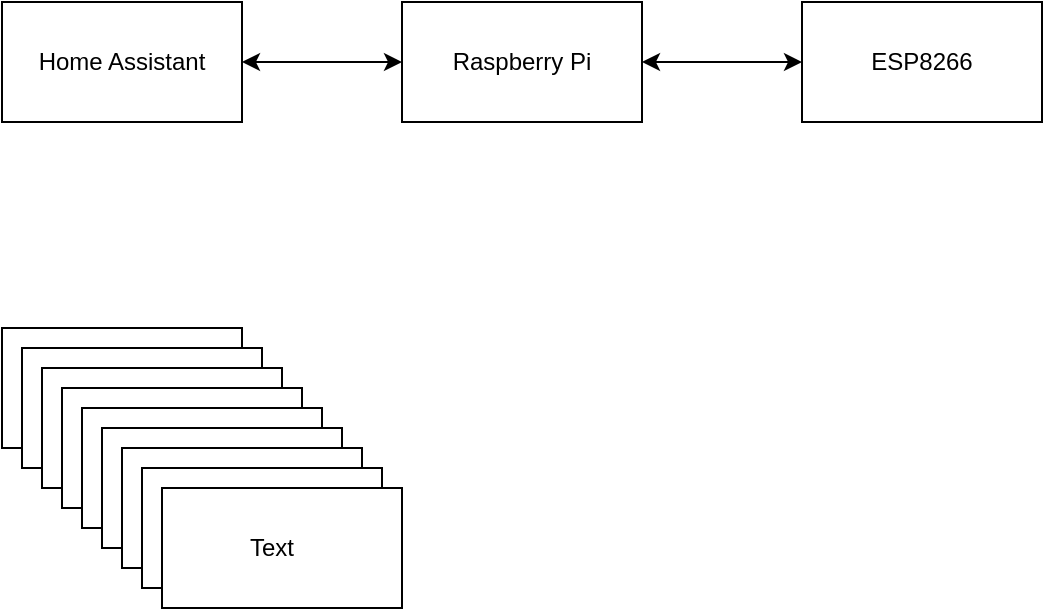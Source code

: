 <mxfile version="15.7.0" type="github"><diagram id="A8vIp2TGK7wljJM9ZnRp" name="Page-1"><mxGraphModel dx="1038" dy="539" grid="1" gridSize="10" guides="1" tooltips="1" connect="1" arrows="1" fold="1" page="1" pageScale="1" pageWidth="827" pageHeight="1169" math="0" shadow="0"><root><mxCell id="0"/><mxCell id="1" parent="0"/><mxCell id="Fw1_F-YedPjkSl88bPaI-1" value="" style="rounded=0;whiteSpace=wrap;html=1;" parent="1" vertex="1"><mxGeometry x="120" y="17" width="120" height="60" as="geometry"/></mxCell><mxCell id="Fw1_F-YedPjkSl88bPaI-2" value="Home Assistant" style="text;html=1;strokeColor=none;fillColor=none;align=center;verticalAlign=middle;whiteSpace=wrap;rounded=0;" parent="1" vertex="1"><mxGeometry x="130" y="27" width="100" height="40" as="geometry"/></mxCell><mxCell id="Fw1_F-YedPjkSl88bPaI-3" value="" style="endArrow=classic;startArrow=classic;html=1;rounded=0;exitX=1;exitY=0.5;exitDx=0;exitDy=0;entryX=0;entryY=0.5;entryDx=0;entryDy=0;" parent="1" source="Fw1_F-YedPjkSl88bPaI-1" target="Fw1_F-YedPjkSl88bPaI-7" edge="1"><mxGeometry width="50" height="50" relative="1" as="geometry"><mxPoint x="260" y="70" as="sourcePoint"/><mxPoint x="310" y="20" as="targetPoint"/></mxGeometry></mxCell><mxCell id="Fw1_F-YedPjkSl88bPaI-7" value="" style="rounded=0;whiteSpace=wrap;html=1;" parent="1" vertex="1"><mxGeometry x="320" y="17" width="120" height="60" as="geometry"/></mxCell><mxCell id="Fw1_F-YedPjkSl88bPaI-8" value="Raspberry Pi" style="text;html=1;strokeColor=none;fillColor=none;align=center;verticalAlign=middle;whiteSpace=wrap;rounded=0;" parent="1" vertex="1"><mxGeometry x="330" y="32" width="100" height="30" as="geometry"/></mxCell><mxCell id="Fw1_F-YedPjkSl88bPaI-9" value="" style="rounded=0;whiteSpace=wrap;html=1;" parent="1" vertex="1"><mxGeometry x="520" y="17" width="120" height="60" as="geometry"/></mxCell><mxCell id="Fw1_F-YedPjkSl88bPaI-10" value="" style="endArrow=classic;startArrow=classic;html=1;rounded=0;exitX=1;exitY=0.5;exitDx=0;exitDy=0;entryX=0;entryY=0.5;entryDx=0;entryDy=0;" parent="1" source="Fw1_F-YedPjkSl88bPaI-7" target="Fw1_F-YedPjkSl88bPaI-9" edge="1"><mxGeometry width="50" height="50" relative="1" as="geometry"><mxPoint x="380" y="140" as="sourcePoint"/><mxPoint x="430" y="90" as="targetPoint"/></mxGeometry></mxCell><mxCell id="Fw1_F-YedPjkSl88bPaI-12" value="ESP8266" style="text;html=1;strokeColor=none;fillColor=none;align=center;verticalAlign=middle;whiteSpace=wrap;rounded=0;" parent="1" vertex="1"><mxGeometry x="550" y="32" width="60" height="30" as="geometry"/></mxCell><mxCell id="Fw1_F-YedPjkSl88bPaI-13" value="" style="rounded=0;whiteSpace=wrap;html=1;" parent="1" vertex="1"><mxGeometry x="120" y="180" width="120" height="60" as="geometry"/></mxCell><mxCell id="Fw1_F-YedPjkSl88bPaI-14" value="Text" style="text;html=1;strokeColor=none;fillColor=none;align=center;verticalAlign=middle;whiteSpace=wrap;rounded=0;" parent="1" vertex="1"><mxGeometry x="120" y="180" width="110" height="60" as="geometry"/></mxCell><mxCell id="n8WtfQ5PYbauzXiKTy_G-3" value="" style="rounded=0;whiteSpace=wrap;html=1;" vertex="1" parent="1"><mxGeometry x="130" y="190" width="120" height="60" as="geometry"/></mxCell><mxCell id="n8WtfQ5PYbauzXiKTy_G-4" value="Text" style="text;html=1;strokeColor=none;fillColor=none;align=center;verticalAlign=middle;whiteSpace=wrap;rounded=0;" vertex="1" parent="1"><mxGeometry x="130" y="190" width="110" height="60" as="geometry"/></mxCell><mxCell id="n8WtfQ5PYbauzXiKTy_G-5" value="" style="rounded=0;whiteSpace=wrap;html=1;" vertex="1" parent="1"><mxGeometry x="140" y="200" width="120" height="60" as="geometry"/></mxCell><mxCell id="n8WtfQ5PYbauzXiKTy_G-6" value="Text" style="text;html=1;strokeColor=none;fillColor=none;align=center;verticalAlign=middle;whiteSpace=wrap;rounded=0;" vertex="1" parent="1"><mxGeometry x="140" y="200" width="110" height="60" as="geometry"/></mxCell><mxCell id="n8WtfQ5PYbauzXiKTy_G-7" value="" style="rounded=0;whiteSpace=wrap;html=1;" vertex="1" parent="1"><mxGeometry x="150" y="210" width="120" height="60" as="geometry"/></mxCell><mxCell id="n8WtfQ5PYbauzXiKTy_G-8" value="Text" style="text;html=1;strokeColor=none;fillColor=none;align=center;verticalAlign=middle;whiteSpace=wrap;rounded=0;" vertex="1" parent="1"><mxGeometry x="150" y="210" width="110" height="60" as="geometry"/></mxCell><mxCell id="n8WtfQ5PYbauzXiKTy_G-9" value="" style="rounded=0;whiteSpace=wrap;html=1;" vertex="1" parent="1"><mxGeometry x="160" y="220" width="120" height="60" as="geometry"/></mxCell><mxCell id="n8WtfQ5PYbauzXiKTy_G-10" value="Text" style="text;html=1;strokeColor=none;fillColor=none;align=center;verticalAlign=middle;whiteSpace=wrap;rounded=0;" vertex="1" parent="1"><mxGeometry x="160" y="220" width="110" height="60" as="geometry"/></mxCell><mxCell id="n8WtfQ5PYbauzXiKTy_G-11" value="" style="rounded=0;whiteSpace=wrap;html=1;" vertex="1" parent="1"><mxGeometry x="170" y="230" width="120" height="60" as="geometry"/></mxCell><mxCell id="n8WtfQ5PYbauzXiKTy_G-12" value="Text" style="text;html=1;strokeColor=none;fillColor=none;align=center;verticalAlign=middle;whiteSpace=wrap;rounded=0;" vertex="1" parent="1"><mxGeometry x="170" y="230" width="110" height="60" as="geometry"/></mxCell><mxCell id="n8WtfQ5PYbauzXiKTy_G-13" value="" style="rounded=0;whiteSpace=wrap;html=1;" vertex="1" parent="1"><mxGeometry x="180" y="240" width="120" height="60" as="geometry"/></mxCell><mxCell id="n8WtfQ5PYbauzXiKTy_G-14" value="Text" style="text;html=1;strokeColor=none;fillColor=none;align=center;verticalAlign=middle;whiteSpace=wrap;rounded=0;" vertex="1" parent="1"><mxGeometry x="180" y="240" width="110" height="60" as="geometry"/></mxCell><mxCell id="n8WtfQ5PYbauzXiKTy_G-15" value="" style="rounded=0;whiteSpace=wrap;html=1;" vertex="1" parent="1"><mxGeometry x="190" y="250" width="120" height="60" as="geometry"/></mxCell><mxCell id="n8WtfQ5PYbauzXiKTy_G-16" value="Text" style="text;html=1;strokeColor=none;fillColor=none;align=center;verticalAlign=middle;whiteSpace=wrap;rounded=0;" vertex="1" parent="1"><mxGeometry x="190" y="250" width="110" height="60" as="geometry"/></mxCell><mxCell id="n8WtfQ5PYbauzXiKTy_G-17" value="" style="rounded=0;whiteSpace=wrap;html=1;" vertex="1" parent="1"><mxGeometry x="200" y="260" width="120" height="60" as="geometry"/></mxCell><mxCell id="n8WtfQ5PYbauzXiKTy_G-18" value="Text" style="text;html=1;strokeColor=none;fillColor=none;align=center;verticalAlign=middle;whiteSpace=wrap;rounded=0;" vertex="1" parent="1"><mxGeometry x="200" y="260" width="110" height="60" as="geometry"/></mxCell></root></mxGraphModel></diagram></mxfile>